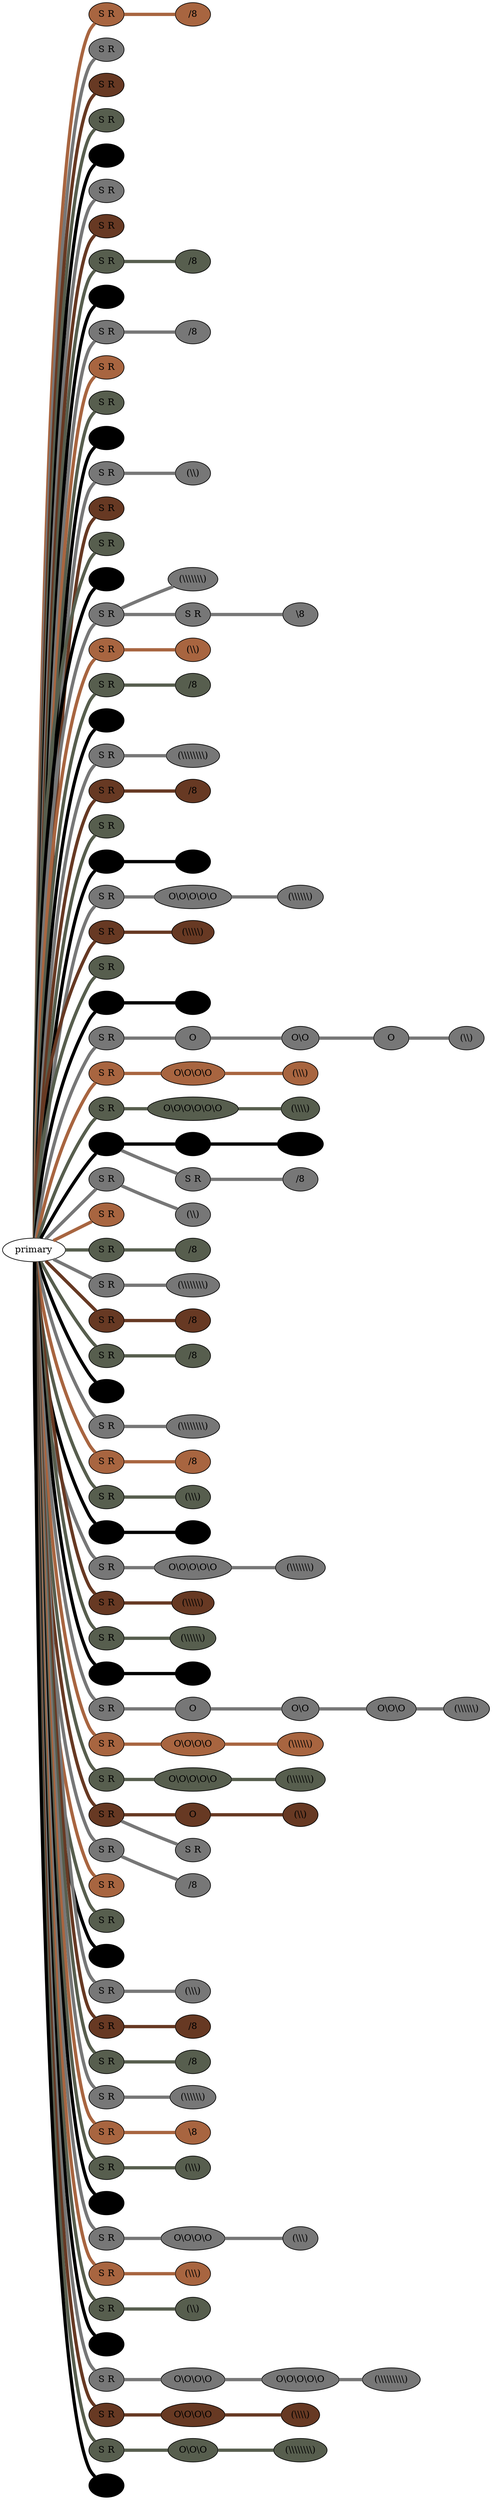 graph {
 graph [rankdir=LR]
"1" [qtype="pendant_node", pendant_colors="#A86540", pendant_ply="S", pendant_attach="R", pendant_length="40", label="S R", style=filled, fillcolor="#A86540"]
"primary" -- "1" [qtype="pendant_link",penwidth=5,color="#A86540"]
"1:0" [qtype="knot_node", knot_value="1", knot_type="E", knot_position="14.0", knot_spin="S", label="/8", style=filled, fillcolor="#A86540"]
"1" -- "1:0" [qtype="knot_link",penwidth=5,color="#A86540"]
"2" [qtype="pendant_node", pendant_colors="#777777", pendant_ply="S", pendant_attach="R", pendant_length="37", label="S R", style=filled, fillcolor="#777777"]
"primary" -- "2" [qtype="pendant_link",penwidth=5,color="#777777"]
"3" [qtype="pendant_node", pendant_colors="#673923", pendant_ply="S", pendant_attach="R", pendant_length="38", label="S R", style=filled, fillcolor="#673923"]
"primary" -- "3" [qtype="pendant_link",penwidth=5,color="#673923"]
"4" [qtype="pendant_node", pendant_colors="#575E4E", pendant_ply="S", pendant_attach="R", pendant_length="37", label="S R", style=filled, fillcolor="#575E4E"]
"primary" -- "4" [qtype="pendant_link",penwidth=5,color="#575E4E"]
"5" [qtype="pendant_node", pendant_colors="#000000,#777777", pendant_ply="S", pendant_attach="R", pendant_length="40", label="S R", style=filled, fillcolor="#000000"]
"primary" -- "5" [qtype="pendant_link",penwidth=5,color="#000000"]
"6" [qtype="pendant_node", pendant_colors="#777777", pendant_ply="S", pendant_attach="R", pendant_length="32", label="S R", style=filled, fillcolor="#777777"]
"primary" -- "6" [qtype="pendant_link",penwidth=5,color="#777777"]
"7" [qtype="pendant_node", pendant_colors="#673923", pendant_ply="S", pendant_attach="R", pendant_length="38", label="S R", style=filled, fillcolor="#673923"]
"primary" -- "7" [qtype="pendant_link",penwidth=5,color="#673923"]
"8" [qtype="pendant_node", pendant_colors="#575E4E", pendant_ply="S", pendant_attach="R", pendant_length="36", label="S R", style=filled, fillcolor="#575E4E"]
"primary" -- "8" [qtype="pendant_link",penwidth=5,color="#575E4E"]
"8:0" [qtype="knot_node", knot_value="1", knot_type="E", knot_position="15.5", knot_spin="S", label="/8", style=filled, fillcolor="#575E4E"]
"8" -- "8:0" [qtype="knot_link",penwidth=5,color="#575E4E"]
"9" [qtype="pendant_node", pendant_colors="#000000,#777777", pendant_ply="S", pendant_attach="R", pendant_length="27", label="S R", style=filled, fillcolor="#000000"]
"primary" -- "9" [qtype="pendant_link",penwidth=5,color="#000000"]
"10" [qtype="pendant_node", pendant_colors="#777777", pendant_ply="S", pendant_attach="R", pendant_length="40", label="S R", style=filled, fillcolor="#777777"]
"primary" -- "10" [qtype="pendant_link",penwidth=5,color="#777777"]
"10:0" [qtype="knot_node", knot_value="1", knot_type="E", knot_position="15.5", knot_spin="S", label="/8", style=filled, fillcolor="#777777"]
"10" -- "10:0" [qtype="knot_link",penwidth=5,color="#777777"]
"11" [qtype="pendant_node", pendant_colors="#A86540", pendant_ply="S", pendant_attach="R", pendant_length="43", label="S R", style=filled, fillcolor="#A86540"]
"primary" -- "11" [qtype="pendant_link",penwidth=5,color="#A86540"]
"12" [qtype="pendant_node", pendant_colors="#575E4E", pendant_ply="S", pendant_attach="R", pendant_length="44", label="S R", style=filled, fillcolor="#575E4E"]
"primary" -- "12" [qtype="pendant_link",penwidth=5,color="#575E4E"]
"13" [qtype="pendant_node", pendant_colors="#000000,#777777", pendant_ply="S", pendant_attach="R", pendant_length="32", label="S R", style=filled, fillcolor="#000000"]
"primary" -- "13" [qtype="pendant_link",penwidth=5,color="#000000"]
"14" [qtype="pendant_node", pendant_colors="#777777", pendant_ply="S", pendant_attach="R", pendant_length="37", label="S R", style=filled, fillcolor="#777777"]
"primary" -- "14" [qtype="pendant_link",penwidth=5,color="#777777"]
"14:0" [qtype="knot_node", knot_value="2", knot_type="L", knot_position="18.0", knot_spin="Z", label="(\\\\)", style=filled, fillcolor="#777777"]
"14" -- "14:0" [qtype="knot_link",penwidth=5,color="#777777"]
"15" [qtype="pendant_node", pendant_colors="#673923", pendant_ply="S", pendant_attach="R", pendant_length="38", label="S R", style=filled, fillcolor="#673923"]
"primary" -- "15" [qtype="pendant_link",penwidth=5,color="#673923"]
"16" [qtype="pendant_node", pendant_colors="#575E4E", pendant_ply="S", pendant_attach="R", pendant_length="46", label="S R", style=filled, fillcolor="#575E4E"]
"primary" -- "16" [qtype="pendant_link",penwidth=5,color="#575E4E"]
"17" [qtype="pendant_node", pendant_colors="#000000,#777777", pendant_ply="S", pendant_attach="R", pendant_length="39", label="S R", style=filled, fillcolor="#000000"]
"primary" -- "17" [qtype="pendant_link",penwidth=5,color="#000000"]
"18" [qtype="pendant_node", pendant_colors="#777777", pendant_ply="S", pendant_attach="R", pendant_length="37", label="S R", style=filled, fillcolor="#777777"]
"primary" -- "18" [qtype="pendant_link",penwidth=5,color="#777777"]
"18:0" [qtype="knot_node", knot_value="7", knot_type="L", knot_position="17.0", knot_spin="Z", label="(\\\\\\\\\\\\\\)", style=filled, fillcolor="#777777"]
"18" -- "18:0" [qtype="knot_link",penwidth=5,color="#777777"]
"18s1" [qtype="pendant_node", pendant_colors="#777777", pendant_ply="S", pendant_attach="R", pendant_length="34", label="S R", style=filled, fillcolor="#777777"]
"18" -- "18s1" [qtype="pendant_link",penwidth=5,color="#777777"]
"18s1:0" [qtype="knot_node", knot_value="1", knot_type="E", knot_position="17.5", knot_spin="Z", label="\\8", style=filled, fillcolor="#777777"]
"18s1" -- "18s1:0" [qtype="knot_link",penwidth=5,color="#777777"]
"19" [qtype="pendant_node", pendant_colors="#A86540", pendant_ply="S", pendant_attach="R", pendant_length="43", label="S R", style=filled, fillcolor="#A86540"]
"primary" -- "19" [qtype="pendant_link",penwidth=5,color="#A86540"]
"19:0" [qtype="knot_node", knot_value="2", knot_type="L", knot_position="19.0", knot_spin="Z", label="(\\\\)", style=filled, fillcolor="#A86540"]
"19" -- "19:0" [qtype="knot_link",penwidth=5,color="#A86540"]
"20" [qtype="pendant_node", pendant_colors="#575E4E", pendant_ply="S", pendant_attach="R", pendant_length="45", label="S R", style=filled, fillcolor="#575E4E"]
"primary" -- "20" [qtype="pendant_link",penwidth=5,color="#575E4E"]
"20:0" [qtype="knot_node", knot_value="1", knot_type="E", knot_position="19.0", knot_spin="S", label="/8", style=filled, fillcolor="#575E4E"]
"20" -- "20:0" [qtype="knot_link",penwidth=5,color="#575E4E"]
"21" [qtype="pendant_node", pendant_colors="#000000,#777777", pendant_ply="S", pendant_attach="R", pendant_length="46", label="S R", style=filled, fillcolor="#000000"]
"primary" -- "21" [qtype="pendant_link",penwidth=5,color="#000000"]
"22" [qtype="pendant_node", pendant_colors="#777777", pendant_ply="S", pendant_attach="R", pendant_length="41", label="S R", style=filled, fillcolor="#777777"]
"primary" -- "22" [qtype="pendant_link",penwidth=5,color="#777777"]
"22:0" [qtype="knot_node", knot_value="8", knot_type="L", knot_position="19.0", knot_spin="Z", label="(\\\\\\\\\\\\\\\\)", style=filled, fillcolor="#777777"]
"22" -- "22:0" [qtype="knot_link",penwidth=5,color="#777777"]
"23" [qtype="pendant_node", pendant_colors="#673923", pendant_ply="S", pendant_attach="R", pendant_length="33", label="S R", style=filled, fillcolor="#673923"]
"primary" -- "23" [qtype="pendant_link",penwidth=5,color="#673923"]
"23:0" [qtype="knot_node", knot_value="1", knot_type="E", knot_position="19.0", knot_spin="S", label="/8", style=filled, fillcolor="#673923"]
"23" -- "23:0" [qtype="knot_link",penwidth=5,color="#673923"]
"24" [qtype="pendant_node", pendant_colors="#575E4E", pendant_ply="S", pendant_attach="R", pendant_length="11", label="S R", style=filled, fillcolor="#575E4E"]
"primary" -- "24" [qtype="pendant_link",penwidth=5,color="#575E4E"]
"25" [qtype="pendant_node", pendant_colors="#000000,#777777", pendant_ply="S", pendant_attach="R", pendant_length="30", label="S R", style=filled, fillcolor="#000000"]
"primary" -- "25" [qtype="pendant_link",penwidth=5,color="#000000"]
"25:0" [qtype="knot_node", knot_value="1", knot_type="E", knot_position="19.0", knot_spin="S", label="/8", style=filled, fillcolor="#000000"]
"25" -- "25:0" [qtype="knot_link",penwidth=5,color="#000000"]
"26" [qtype="pendant_node", pendant_colors="#777777", pendant_ply="S", pendant_attach="R", pendant_length="25", label="S R", style=filled, fillcolor="#777777"]
"primary" -- "26" [qtype="pendant_link",penwidth=5,color="#777777"]
"26:0" [qtype="knot_node", knot_value="5", knot_type="S", knot_position="9.0", knot_spin="Z", label="O\\O\\O\\O\\O", style=filled, fillcolor="#777777"]
"26" -- "26:0" [qtype="knot_link",penwidth=5,color="#777777"]
"26:1" [qtype="knot_node", knot_value="6", knot_type="L", knot_position="18.0", knot_spin="Z", label="(\\\\\\\\\\\\)", style=filled, fillcolor="#777777"]
"26:0" -- "26:1" [qtype="knot_link",penwidth=5,color="#777777"]
"27" [qtype="pendant_node", pendant_colors="#673923", pendant_ply="S", pendant_attach="R", pendant_length="41", label="S R", style=filled, fillcolor="#673923"]
"primary" -- "27" [qtype="pendant_link",penwidth=5,color="#673923"]
"27:0" [qtype="knot_node", knot_value="5", knot_type="L", knot_position="18.5", knot_spin="Z", label="(\\\\\\\\\\)", style=filled, fillcolor="#673923"]
"27" -- "27:0" [qtype="knot_link",penwidth=5,color="#673923"]
"28" [qtype="pendant_node", pendant_colors="#575E4E", pendant_ply="S", pendant_attach="R", pendant_length="12", label="S R", style=filled, fillcolor="#575E4E"]
"primary" -- "28" [qtype="pendant_link",penwidth=5,color="#575E4E"]
"29" [qtype="pendant_node", pendant_colors="#000000,#777777", pendant_ply="S", pendant_attach="R", pendant_length="38", label="S R", style=filled, fillcolor="#000000"]
"primary" -- "29" [qtype="pendant_link",penwidth=5,color="#000000"]
"29:0" [qtype="knot_node", knot_value="1", knot_type="E", knot_position="20.0", knot_spin="S", label="/8", style=filled, fillcolor="#000000"]
"29" -- "29:0" [qtype="knot_link",penwidth=5,color="#000000"]
"30" [qtype="pendant_node", pendant_colors="#777777", pendant_ply="S", pendant_attach="R", pendant_length="32", label="S R", style=filled, fillcolor="#777777"]
"primary" -- "30" [qtype="pendant_link",penwidth=5,color="#777777"]
"30:0" [qtype="knot_node", knot_value="1", knot_type="S", knot_position="1.0", knot_spin="Z", label="O", style=filled, fillcolor="#777777"]
"30" -- "30:0" [qtype="knot_link",penwidth=5,color="#777777"]
"30:1" [qtype="knot_node", knot_value="2", knot_type="S", knot_position="5.0", knot_spin="Z", label="O\\O", style=filled, fillcolor="#777777"]
"30:0" -- "30:1" [qtype="knot_link",penwidth=5,color="#777777"]
"30:2" [qtype="knot_node", knot_value="1", knot_type="S", knot_position="10.5", knot_spin="Z", label="O", style=filled, fillcolor="#777777"]
"30:1" -- "30:2" [qtype="knot_link",penwidth=5,color="#777777"]
"30:3" [qtype="knot_node", knot_value="2", knot_type="L", knot_position="18.0", knot_spin="Z", label="(\\\\)", style=filled, fillcolor="#777777"]
"30:2" -- "30:3" [qtype="knot_link",penwidth=5,color="#777777"]
"31" [qtype="pendant_node", pendant_colors="#A86540", pendant_ply="S", pendant_attach="R", pendant_length="45", label="S R", style=filled, fillcolor="#A86540"]
"primary" -- "31" [qtype="pendant_link",penwidth=5,color="#A86540"]
"31:0" [qtype="knot_node", knot_value="4", knot_type="S", knot_position="10.5", knot_spin="Z", label="O\\O\\O\\O", style=filled, fillcolor="#A86540"]
"31" -- "31:0" [qtype="knot_link",penwidth=5,color="#A86540"]
"31:1" [qtype="knot_node", knot_value="3", knot_type="L", knot_position="18.0", knot_spin="Z", label="(\\\\\\)", style=filled, fillcolor="#A86540"]
"31:0" -- "31:1" [qtype="knot_link",penwidth=5,color="#A86540"]
"32" [qtype="pendant_node", pendant_colors="#575E4E", pendant_ply="S", pendant_attach="R", pendant_length="19", label="S R", style=filled, fillcolor="#575E4E"]
"primary" -- "32" [qtype="pendant_link",penwidth=5,color="#575E4E"]
"32:0" [qtype="knot_node", knot_value="6", knot_type="S", knot_position="10.0", knot_spin="Z", label="O\\O\\O\\O\\O\\O", style=filled, fillcolor="#575E4E"]
"32" -- "32:0" [qtype="knot_link",penwidth=5,color="#575E4E"]
"32:1" [qtype="knot_node", knot_value="4", knot_type="L", knot_position="14.5", knot_spin="Z", label="(\\\\\\\\)", style=filled, fillcolor="#575E4E"]
"32:0" -- "32:1" [qtype="knot_link",penwidth=5,color="#575E4E"]
"33" [qtype="pendant_node", pendant_colors="#000000,#777777", pendant_ply="S", pendant_attach="R", pendant_length="35", label="S R", style=filled, fillcolor="#000000"]
"primary" -- "33" [qtype="pendant_link",penwidth=5,color="#000000"]
"33:0" [qtype="knot_node", knot_value="1", knot_type="S", knot_position="10.0", knot_spin="Z", label="O", style=filled, fillcolor="#000000"]
"33" -- "33:0" [qtype="knot_link",penwidth=5,color="#000000"]
"33:1" [qtype="knot_node", knot_value="6", knot_type="L", knot_position="19.5", knot_spin="Z", label="(\\\\\\\\\\\\)", style=filled, fillcolor="#000000"]
"33:0" -- "33:1" [qtype="knot_link",penwidth=5,color="#000000"]
"33s1" [qtype="pendant_node", pendant_colors="#777777", pendant_ply="S", pendant_attach="R", pendant_length="18", label="S R", style=filled, fillcolor="#777777"]
"33" -- "33s1" [qtype="pendant_link",penwidth=5,color="#777777"]
"33s1:0" [qtype="knot_node", knot_value="1", knot_type="E", knot_position="8.0", knot_spin="S", label="/8", style=filled, fillcolor="#777777"]
"33s1" -- "33s1:0" [qtype="knot_link",penwidth=5,color="#777777"]
"34" [qtype="pendant_node", pendant_colors="#777777", pendant_ply="S", pendant_attach="R", pendant_length="38", label="S R", style=filled, fillcolor="#777777"]
"primary" -- "34" [qtype="pendant_link",penwidth=5,color="#777777"]
"34:0" [qtype="knot_node", knot_value="2", knot_type="L", knot_position="18.5", knot_spin="Z", label="(\\\\)", style=filled, fillcolor="#777777"]
"34" -- "34:0" [qtype="knot_link",penwidth=5,color="#777777"]
"35" [qtype="pendant_node", pendant_colors="#A86540", pendant_ply="S", pendant_attach="R", pendant_length="37", label="S R", style=filled, fillcolor="#A86540"]
"primary" -- "35" [qtype="pendant_link",penwidth=5,color="#A86540"]
"36" [qtype="pendant_node", pendant_colors="#575E4E", pendant_ply="S", pendant_attach="R", pendant_length="29", label="S R", style=filled, fillcolor="#575E4E"]
"primary" -- "36" [qtype="pendant_link",penwidth=5,color="#575E4E"]
"36:0" [qtype="knot_node", knot_value="1", knot_type="E", knot_position="19.0", knot_spin="S", label="/8", style=filled, fillcolor="#575E4E"]
"36" -- "36:0" [qtype="knot_link",penwidth=5,color="#575E4E"]
"37" [qtype="pendant_node", pendant_colors="#777777", pendant_ply="S", pendant_attach="R", pendant_length="33", label="S R", style=filled, fillcolor="#777777"]
"primary" -- "37" [qtype="pendant_link",penwidth=5,color="#777777"]
"37:0" [qtype="knot_node", knot_value="8", knot_type="L", knot_position="17.5", knot_spin="Z", label="(\\\\\\\\\\\\\\\\)", style=filled, fillcolor="#777777"]
"37" -- "37:0" [qtype="knot_link",penwidth=5,color="#777777"]
"38" [qtype="pendant_node", pendant_colors="#673923", pendant_ply="S", pendant_attach="R", pendant_length="35", label="S R", style=filled, fillcolor="#673923"]
"primary" -- "38" [qtype="pendant_link",penwidth=5,color="#673923"]
"38:0" [qtype="knot_node", knot_value="1", knot_type="E", knot_position="18.0", knot_spin="S", label="/8", style=filled, fillcolor="#673923"]
"38" -- "38:0" [qtype="knot_link",penwidth=5,color="#673923"]
"39" [qtype="pendant_node", pendant_colors="#575E4E,#A86540,#777777", pendant_ply="S", pendant_attach="R", pendant_length="44", label="S R", style=filled, fillcolor="#575E4E"]
"primary" -- "39" [qtype="pendant_link",penwidth=5,color="#575E4E"]
"39:0" [qtype="knot_node", knot_value="1", knot_type="E", knot_position="18.0", knot_spin="S", label="/8", style=filled, fillcolor="#575E4E"]
"39" -- "39:0" [qtype="knot_link",penwidth=5,color="#575E4E"]
"40" [qtype="pendant_node", pendant_colors="#000000,#777777", pendant_ply="S", pendant_attach="R", pendant_length="36", label="S R", style=filled, fillcolor="#000000"]
"primary" -- "40" [qtype="pendant_link",penwidth=5,color="#000000"]
"41" [qtype="pendant_node", pendant_colors="#777777", pendant_ply="S", pendant_attach="R", pendant_length="43", label="S R", style=filled, fillcolor="#777777"]
"primary" -- "41" [qtype="pendant_link",penwidth=5,color="#777777"]
"41:0" [qtype="knot_node", knot_value="8", knot_type="L", knot_position="16.5", knot_spin="Z", label="(\\\\\\\\\\\\\\\\)", style=filled, fillcolor="#777777"]
"41" -- "41:0" [qtype="knot_link",penwidth=5,color="#777777"]
"42" [qtype="pendant_node", pendant_colors="#A86540", pendant_ply="S", pendant_attach="R", pendant_length="37", label="S R", style=filled, fillcolor="#A86540"]
"primary" -- "42" [qtype="pendant_link",penwidth=5,color="#A86540"]
"42:0" [qtype="knot_node", knot_value="1", knot_type="E", knot_position="18.0", knot_spin="S", label="/8", style=filled, fillcolor="#A86540"]
"42" -- "42:0" [qtype="knot_link",penwidth=5,color="#A86540"]
"43" [qtype="pendant_node", pendant_colors="#575E4E", pendant_ply="S", pendant_attach="R", pendant_length="42", label="S R", style=filled, fillcolor="#575E4E"]
"primary" -- "43" [qtype="pendant_link",penwidth=5,color="#575E4E"]
"43:0" [qtype="knot_node", knot_value="3", knot_type="L", knot_position="18.0", knot_spin="Z", label="(\\\\\\)", style=filled, fillcolor="#575E4E"]
"43" -- "43:0" [qtype="knot_link",penwidth=5,color="#575E4E"]
"44" [qtype="pendant_node", pendant_colors="#000000,#777777", pendant_ply="S", pendant_attach="R", pendant_length="41", label="S R", style=filled, fillcolor="#000000"]
"primary" -- "44" [qtype="pendant_link",penwidth=5,color="#000000"]
"44:0" [qtype="knot_node", knot_value="1", knot_type="E", knot_position="19.0", knot_spin="S", label="/8", style=filled, fillcolor="#000000"]
"44" -- "44:0" [qtype="knot_link",penwidth=5,color="#000000"]
"45" [qtype="pendant_node", pendant_colors="#777777", pendant_ply="S", pendant_attach="R", pendant_length="36", label="S R", style=filled, fillcolor="#777777"]
"primary" -- "45" [qtype="pendant_link",penwidth=5,color="#777777"]
"45:0" [qtype="knot_node", knot_value="5", knot_type="S", knot_position="8.5", knot_spin="Z", label="O\\O\\O\\O\\O", style=filled, fillcolor="#777777"]
"45" -- "45:0" [qtype="knot_link",penwidth=5,color="#777777"]
"45:1" [qtype="knot_node", knot_value="7", knot_type="L", knot_position="16.0", knot_spin="Z", label="(\\\\\\\\\\\\\\)", style=filled, fillcolor="#777777"]
"45:0" -- "45:1" [qtype="knot_link",penwidth=5,color="#777777"]
"46" [qtype="pendant_node", pendant_colors="#673923", pendant_ply="S", pendant_attach="R", pendant_length="52", label="S R", style=filled, fillcolor="#673923"]
"primary" -- "46" [qtype="pendant_link",penwidth=5,color="#673923"]
"46:0" [qtype="knot_node", knot_value="5", knot_type="L", knot_position="16.0", knot_spin="Z", label="(\\\\\\\\\\)", style=filled, fillcolor="#673923"]
"46" -- "46:0" [qtype="knot_link",penwidth=5,color="#673923"]
"47" [qtype="pendant_node", pendant_colors="#575E4E,#A86540,#777777", pendant_ply="S", pendant_attach="R", pendant_length="39", label="S R", style=filled, fillcolor="#575E4E"]
"primary" -- "47" [qtype="pendant_link",penwidth=5,color="#575E4E"]
"47:0" [qtype="knot_node", knot_value="6", knot_type="L", knot_position="16.0", knot_spin="Z", label="(\\\\\\\\\\\\)", style=filled, fillcolor="#575E4E"]
"47" -- "47:0" [qtype="knot_link",penwidth=5,color="#575E4E"]
"48" [qtype="pendant_node", pendant_colors="#000000,#777777", pendant_ply="S", pendant_attach="R", pendant_length="41", label="S R", style=filled, fillcolor="#000000"]
"primary" -- "48" [qtype="pendant_link",penwidth=5,color="#000000"]
"48:0" [qtype="knot_node", knot_value="2", knot_type="L", knot_position="17.5", knot_spin="Z", label="(\\\\)", style=filled, fillcolor="#000000"]
"48" -- "48:0" [qtype="knot_link",penwidth=5,color="#000000"]
"49" [qtype="pendant_node", pendant_colors="#777777", pendant_ply="S", pendant_attach="R", pendant_length="35", label="S R", style=filled, fillcolor="#777777"]
"primary" -- "49" [qtype="pendant_link",penwidth=5,color="#777777"]
"49:0" [qtype="knot_node", knot_value="1", knot_type="S", knot_position="1.5", knot_spin="Z", label="O", style=filled, fillcolor="#777777"]
"49" -- "49:0" [qtype="knot_link",penwidth=5,color="#777777"]
"49:1" [qtype="knot_node", knot_value="2", knot_type="S", knot_position="5.0", knot_spin="Z", label="O\\O", style=filled, fillcolor="#777777"]
"49:0" -- "49:1" [qtype="knot_link",penwidth=5,color="#777777"]
"49:2" [qtype="knot_node", knot_value="3", knot_type="S", knot_position="9.5", knot_spin="Z", label="O\\O\\O", style=filled, fillcolor="#777777"]
"49:1" -- "49:2" [qtype="knot_link",penwidth=5,color="#777777"]
"49:3" [qtype="knot_node", knot_value="6", knot_type="L", knot_position="17.0", knot_spin="Z", label="(\\\\\\\\\\\\)", style=filled, fillcolor="#777777"]
"49:2" -- "49:3" [qtype="knot_link",penwidth=5,color="#777777"]
"50" [qtype="pendant_node", pendant_colors="#A86540", pendant_ply="S", pendant_attach="R", pendant_length="25", label="S R", style=filled, fillcolor="#A86540"]
"primary" -- "50" [qtype="pendant_link",penwidth=5,color="#A86540"]
"50:0" [qtype="knot_node", knot_value="4", knot_type="S", knot_position="13.0", knot_spin="Z", label="O\\O\\O\\O", style=filled, fillcolor="#A86540"]
"50" -- "50:0" [qtype="knot_link",penwidth=5,color="#A86540"]
"50:1" [qtype="knot_node", knot_value="6", knot_type="L", knot_position="17.5", knot_spin="Z", label="(\\\\\\\\\\\\)", style=filled, fillcolor="#A86540"]
"50:0" -- "50:1" [qtype="knot_link",penwidth=5,color="#A86540"]
"51" [qtype="pendant_node", pendant_colors="#575E4E,#A86540,#777777", pendant_ply="S", pendant_attach="R", pendant_length="18", label="S R", style=filled, fillcolor="#575E4E"]
"primary" -- "51" [qtype="pendant_link",penwidth=5,color="#575E4E"]
"51:0" [qtype="knot_node", knot_value="5", knot_type="S", knot_position="11.5", knot_spin="Z", label="O\\O\\O\\O\\O", style=filled, fillcolor="#575E4E"]
"51" -- "51:0" [qtype="knot_link",penwidth=5,color="#575E4E"]
"51:1" [qtype="knot_node", knot_value="7", knot_type="L", knot_position="17.0", knot_spin="Z", label="(\\\\\\\\\\\\\\)", style=filled, fillcolor="#575E4E"]
"51:0" -- "51:1" [qtype="knot_link",penwidth=5,color="#575E4E"]
"52" [qtype="pendant_node", pendant_colors="#673923,#777777", pendant_ply="S", pendant_attach="R", pendant_length="37", label="S R", style=filled, fillcolor="#673923"]
"primary" -- "52" [qtype="pendant_link",penwidth=5,color="#673923"]
"52:0" [qtype="knot_node", knot_value="1", knot_type="S", knot_position="10.5", knot_spin="Z", label="O", style=filled, fillcolor="#673923"]
"52" -- "52:0" [qtype="knot_link",penwidth=5,color="#673923"]
"52:1" [qtype="knot_node", knot_value="2", knot_type="L", knot_position="18.0", knot_spin="Z", label="(\\\\)", style=filled, fillcolor="#673923"]
"52:0" -- "52:1" [qtype="knot_link",penwidth=5,color="#673923"]
"52s1" [qtype="pendant_node", pendant_colors="#777777", pendant_ply="S", pendant_attach="R", pendant_length="47", label="S R", style=filled, fillcolor="#777777"]
"52" -- "52s1" [qtype="pendant_link",penwidth=5,color="#777777"]
"53" [qtype="pendant_node", pendant_colors="#777777", pendant_ply="S", pendant_attach="R", pendant_length="38", label="S R", style=filled, fillcolor="#777777"]
"primary" -- "53" [qtype="pendant_link",penwidth=5,color="#777777"]
"53:0" [qtype="knot_node", knot_value="1", knot_type="E", knot_position="17.0", knot_spin="S", label="/8", style=filled, fillcolor="#777777"]
"53" -- "53:0" [qtype="knot_link",penwidth=5,color="#777777"]
"54" [qtype="pendant_node", pendant_colors="#A86540", pendant_ply="S", pendant_attach="R", pendant_length="36", label="S R", style=filled, fillcolor="#A86540"]
"primary" -- "54" [qtype="pendant_link",penwidth=5,color="#A86540"]
"55" [qtype="pendant_node", pendant_colors="#575E4E", pendant_ply="S", pendant_attach="R", pendant_length="43", label="S R", style=filled, fillcolor="#575E4E"]
"primary" -- "55" [qtype="pendant_link",penwidth=5,color="#575E4E"]
"56" [qtype="pendant_node", pendant_colors="#000000,#777777", pendant_ply="S", pendant_attach="R", pendant_length="43", label="S R", style=filled, fillcolor="#000000"]
"primary" -- "56" [qtype="pendant_link",penwidth=5,color="#000000"]
"57" [qtype="pendant_node", pendant_colors="#777777", pendant_ply="S", pendant_attach="R", pendant_length="38", label="S R", style=filled, fillcolor="#777777"]
"primary" -- "57" [qtype="pendant_link",penwidth=5,color="#777777"]
"57:0" [qtype="knot_node", knot_value="3", knot_type="L", knot_position="17.0", knot_spin="Z", label="(\\\\\\)", style=filled, fillcolor="#777777"]
"57" -- "57:0" [qtype="knot_link",penwidth=5,color="#777777"]
"58" [qtype="pendant_node", pendant_colors="#673923", pendant_ply="S", pendant_attach="R", pendant_length="42", label="S R", style=filled, fillcolor="#673923"]
"primary" -- "58" [qtype="pendant_link",penwidth=5,color="#673923"]
"58:0" [qtype="knot_node", knot_value="1", knot_type="E", knot_position="17.0", knot_spin="S", label="/8", style=filled, fillcolor="#673923"]
"58" -- "58:0" [qtype="knot_link",penwidth=5,color="#673923"]
"59" [qtype="pendant_node", pendant_colors="#575E4E,#A86540,#777777", pendant_ply="S", pendant_attach="R", pendant_length="32", label="S R", style=filled, fillcolor="#575E4E"]
"primary" -- "59" [qtype="pendant_link",penwidth=5,color="#575E4E"]
"59:0" [qtype="knot_node", knot_value="1", knot_type="E", knot_position="17.5", knot_spin="S", label="/8", style=filled, fillcolor="#575E4E"]
"59" -- "59:0" [qtype="knot_link",penwidth=5,color="#575E4E"]
"60" [qtype="pendant_node", pendant_colors="#777777", pendant_ply="S", pendant_attach="R", pendant_length="36", label="S R", style=filled, fillcolor="#777777"]
"primary" -- "60" [qtype="pendant_link",penwidth=5,color="#777777"]
"60:0" [qtype="knot_node", knot_value="6", knot_type="L", knot_position="16.0", knot_spin="Z", label="(\\\\\\\\\\\\)", style=filled, fillcolor="#777777"]
"60" -- "60:0" [qtype="knot_link",penwidth=5,color="#777777"]
"61" [qtype="pendant_node", pendant_colors="#A86540", pendant_ply="S", pendant_attach="R", pendant_length="41", label="S R", style=filled, fillcolor="#A86540"]
"primary" -- "61" [qtype="pendant_link",penwidth=5,color="#A86540"]
"61:0" [qtype="knot_node", knot_value="1", knot_type="E", knot_position="17.0", knot_spin="Z", label="\\8", style=filled, fillcolor="#A86540"]
"61" -- "61:0" [qtype="knot_link",penwidth=5,color="#A86540"]
"62" [qtype="pendant_node", pendant_colors="#575E4E,#A86540", pendant_ply="S", pendant_attach="R", pendant_length="44", label="S R", style=filled, fillcolor="#575E4E"]
"primary" -- "62" [qtype="pendant_link",penwidth=5,color="#575E4E"]
"62:0" [qtype="knot_node", knot_value="3", knot_type="L", knot_position="15.5", knot_spin="Z", label="(\\\\\\)", style=filled, fillcolor="#575E4E"]
"62" -- "62:0" [qtype="knot_link",penwidth=5,color="#575E4E"]
"63" [qtype="pendant_node", pendant_colors="#000000,#777777", pendant_ply="S", pendant_attach="R", pendant_length="46", label="S R", style=filled, fillcolor="#000000"]
"primary" -- "63" [qtype="pendant_link",penwidth=5,color="#000000"]
"64" [qtype="pendant_node", pendant_colors="#777777", pendant_ply="S", pendant_attach="R", pendant_length="32", label="S R", style=filled, fillcolor="#777777"]
"primary" -- "64" [qtype="pendant_link",penwidth=5,color="#777777"]
"64:0" [qtype="knot_node", knot_value="4", knot_type="S", knot_position="7.5", knot_spin="Z", label="O\\O\\O\\O", style=filled, fillcolor="#777777"]
"64" -- "64:0" [qtype="knot_link",penwidth=5,color="#777777"]
"64:1" [qtype="knot_node", knot_value="3", knot_type="L", knot_position="14.5", knot_spin="Z", label="(\\\\\\)", style=filled, fillcolor="#777777"]
"64:0" -- "64:1" [qtype="knot_link",penwidth=5,color="#777777"]
"65" [qtype="pendant_node", pendant_colors="#A86540", pendant_ply="S", pendant_attach="R", pendant_length="43", label="S R", style=filled, fillcolor="#A86540"]
"primary" -- "65" [qtype="pendant_link",penwidth=5,color="#A86540"]
"65:0" [qtype="knot_node", knot_value="3", knot_type="L", knot_position="14.0", knot_spin="Z", label="(\\\\\\)", style=filled, fillcolor="#A86540"]
"65" -- "65:0" [qtype="knot_link",penwidth=5,color="#A86540"]
"66" [qtype="pendant_node", pendant_colors="#575E4E,#A86540,#777777", pendant_ply="S", pendant_attach="R", pendant_length="36", label="S R", style=filled, fillcolor="#575E4E"]
"primary" -- "66" [qtype="pendant_link",penwidth=5,color="#575E4E"]
"66:0" [qtype="knot_node", knot_value="2", knot_type="L", knot_position="13.0", knot_spin="Z", label="(\\\\)", style=filled, fillcolor="#575E4E"]
"66" -- "66:0" [qtype="knot_link",penwidth=5,color="#575E4E"]
"67" [qtype="pendant_node", pendant_colors="#000000,#777777", pendant_ply="S", pendant_attach="R", pendant_length="8", label="S R", style=filled, fillcolor="#000000"]
"primary" -- "67" [qtype="pendant_link",penwidth=5,color="#000000"]
"68" [qtype="pendant_node", pendant_colors="#777777", pendant_ply="S", pendant_attach="R", pendant_length="24", label="S R", style=filled, fillcolor="#777777"]
"primary" -- "68" [qtype="pendant_link",penwidth=5,color="#777777"]
"68:0" [qtype="knot_node", knot_value="4", knot_type="S", knot_position="3.0", knot_spin="Z", label="O\\O\\O\\O", style=filled, fillcolor="#777777"]
"68" -- "68:0" [qtype="knot_link",penwidth=5,color="#777777"]
"68:1" [qtype="knot_node", knot_value="5", knot_type="S", knot_position="9.0", knot_spin="Z", label="O\\O\\O\\O\\O", style=filled, fillcolor="#777777"]
"68:0" -- "68:1" [qtype="knot_link",penwidth=5,color="#777777"]
"68:2" [qtype="knot_node", knot_value="9", knot_type="L", knot_position="15.5", knot_spin="Z", label="(\\\\\\\\\\\\\\\\\\)", style=filled, fillcolor="#777777"]
"68:1" -- "68:2" [qtype="knot_link",penwidth=5,color="#777777"]
"69" [qtype="pendant_node", pendant_colors="#673923", pendant_ply="S", pendant_attach="R", pendant_length="40", label="S R", style=filled, fillcolor="#673923"]
"primary" -- "69" [qtype="pendant_link",penwidth=5,color="#673923"]
"69:0" [qtype="knot_node", knot_value="4", knot_type="S", knot_position="9.0", knot_spin="Z", label="O\\O\\O\\O", style=filled, fillcolor="#673923"]
"69" -- "69:0" [qtype="knot_link",penwidth=5,color="#673923"]
"69:1" [qtype="knot_node", knot_value="4", knot_type="L", knot_position="15.5", knot_spin="Z", label="(\\\\\\\\)", style=filled, fillcolor="#673923"]
"69:0" -- "69:1" [qtype="knot_link",penwidth=5,color="#673923"]
"70" [qtype="pendant_node", pendant_colors="#575E4E,#A86540", pendant_ply="S", pendant_attach="R", pendant_length="21", label="S R", style=filled, fillcolor="#575E4E"]
"primary" -- "70" [qtype="pendant_link",penwidth=5,color="#575E4E"]
"70:0" [qtype="knot_node", knot_value="3", knot_type="S", knot_position="9.0", knot_spin="Z", label="O\\O\\O", style=filled, fillcolor="#575E4E"]
"70" -- "70:0" [qtype="knot_link",penwidth=5,color="#575E4E"]
"70:1" [qtype="knot_node", knot_value="8", knot_type="L", knot_position="14.5", knot_spin="Z", label="(\\\\\\\\\\\\\\\\)", style=filled, fillcolor="#575E4E"]
"70:0" -- "70:1" [qtype="knot_link",penwidth=5,color="#575E4E"]
"71" [qtype="pendant_node", pendant_colors="#000000,#777777", pendant_ply="S", pendant_attach="R", pendant_length="1", label="S R", style=filled, fillcolor="#000000"]
"primary" -- "71" [qtype="pendant_link",penwidth=5,color="#000000"]
}
